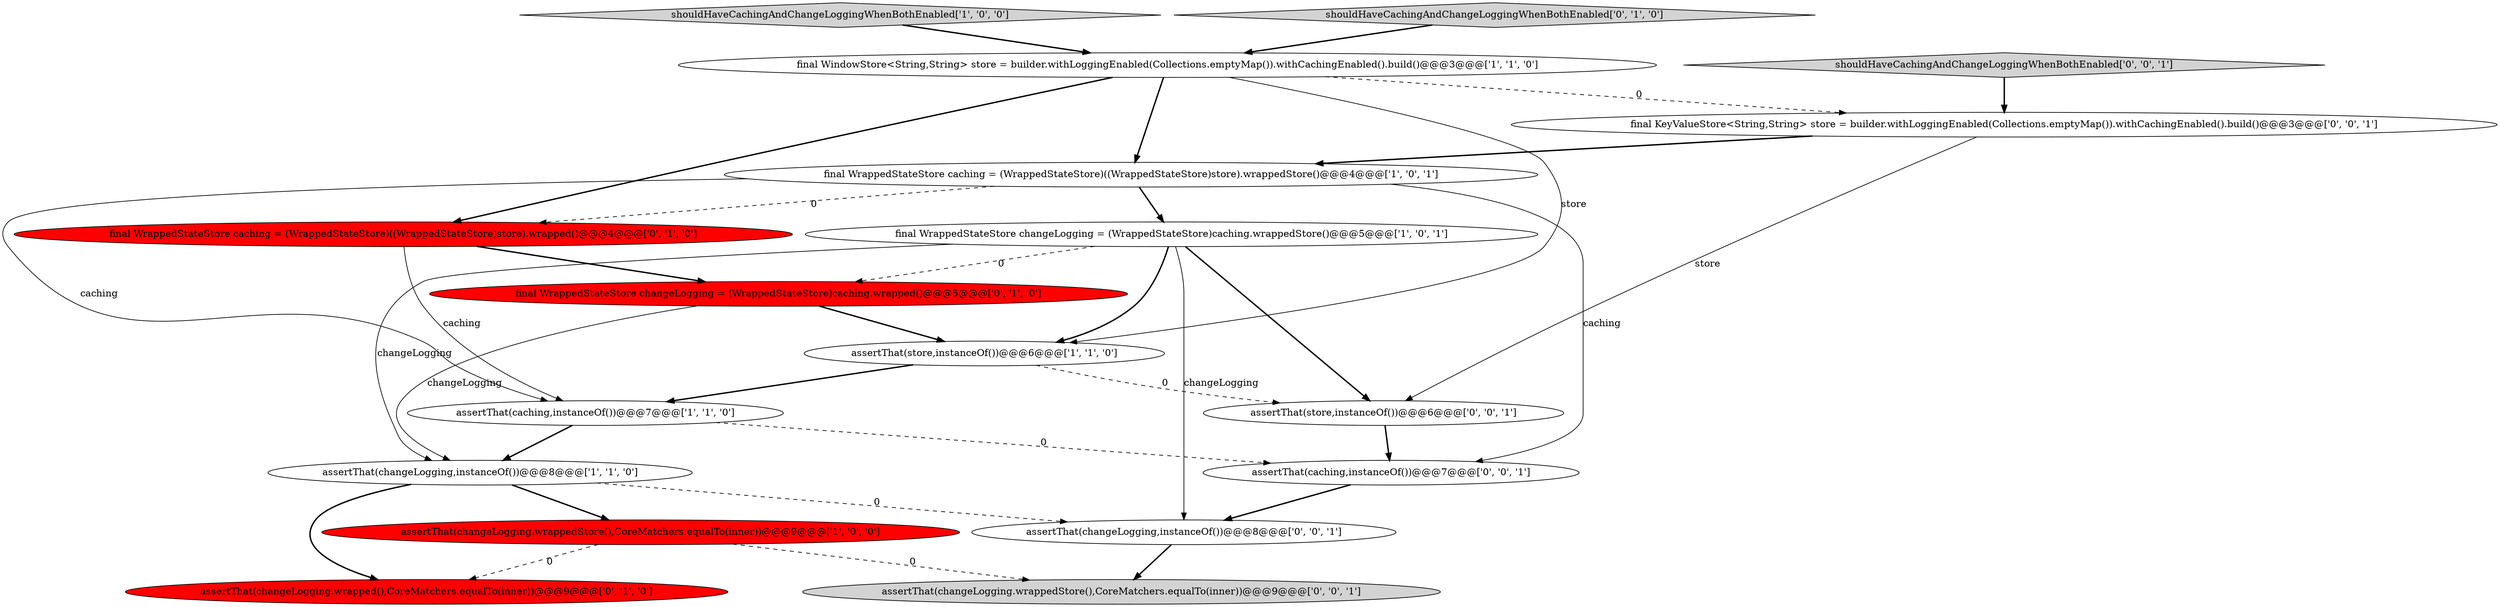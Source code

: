digraph {
1 [style = filled, label = "assertThat(store,instanceOf())@@@6@@@['1', '1', '0']", fillcolor = white, shape = ellipse image = "AAA0AAABBB1BBB"];
2 [style = filled, label = "assertThat(caching,instanceOf())@@@7@@@['1', '1', '0']", fillcolor = white, shape = ellipse image = "AAA0AAABBB1BBB"];
10 [style = filled, label = "assertThat(changeLogging.wrapped(),CoreMatchers.equalTo(inner))@@@9@@@['0', '1', '0']", fillcolor = red, shape = ellipse image = "AAA1AAABBB2BBB"];
3 [style = filled, label = "assertThat(changeLogging,instanceOf())@@@8@@@['1', '1', '0']", fillcolor = white, shape = ellipse image = "AAA0AAABBB1BBB"];
14 [style = filled, label = "final KeyValueStore<String,String> store = builder.withLoggingEnabled(Collections.emptyMap()).withCachingEnabled().build()@@@3@@@['0', '0', '1']", fillcolor = white, shape = ellipse image = "AAA0AAABBB3BBB"];
16 [style = filled, label = "assertThat(caching,instanceOf())@@@7@@@['0', '0', '1']", fillcolor = white, shape = ellipse image = "AAA0AAABBB3BBB"];
4 [style = filled, label = "final WindowStore<String,String> store = builder.withLoggingEnabled(Collections.emptyMap()).withCachingEnabled().build()@@@3@@@['1', '1', '0']", fillcolor = white, shape = ellipse image = "AAA0AAABBB1BBB"];
0 [style = filled, label = "shouldHaveCachingAndChangeLoggingWhenBothEnabled['1', '0', '0']", fillcolor = lightgray, shape = diamond image = "AAA0AAABBB1BBB"];
6 [style = filled, label = "final WrappedStateStore changeLogging = (WrappedStateStore)caching.wrappedStore()@@@5@@@['1', '0', '1']", fillcolor = white, shape = ellipse image = "AAA0AAABBB1BBB"];
8 [style = filled, label = "final WrappedStateStore caching = (WrappedStateStore)((WrappedStateStore)store).wrapped()@@@4@@@['0', '1', '0']", fillcolor = red, shape = ellipse image = "AAA1AAABBB2BBB"];
9 [style = filled, label = "final WrappedStateStore changeLogging = (WrappedStateStore)caching.wrapped()@@@5@@@['0', '1', '0']", fillcolor = red, shape = ellipse image = "AAA1AAABBB2BBB"];
15 [style = filled, label = "shouldHaveCachingAndChangeLoggingWhenBothEnabled['0', '0', '1']", fillcolor = lightgray, shape = diamond image = "AAA0AAABBB3BBB"];
17 [style = filled, label = "assertThat(changeLogging,instanceOf())@@@8@@@['0', '0', '1']", fillcolor = white, shape = ellipse image = "AAA0AAABBB3BBB"];
7 [style = filled, label = "assertThat(changeLogging.wrappedStore(),CoreMatchers.equalTo(inner))@@@9@@@['1', '0', '0']", fillcolor = red, shape = ellipse image = "AAA1AAABBB1BBB"];
11 [style = filled, label = "shouldHaveCachingAndChangeLoggingWhenBothEnabled['0', '1', '0']", fillcolor = lightgray, shape = diamond image = "AAA0AAABBB2BBB"];
12 [style = filled, label = "assertThat(store,instanceOf())@@@6@@@['0', '0', '1']", fillcolor = white, shape = ellipse image = "AAA0AAABBB3BBB"];
13 [style = filled, label = "assertThat(changeLogging.wrappedStore(),CoreMatchers.equalTo(inner))@@@9@@@['0', '0', '1']", fillcolor = lightgray, shape = ellipse image = "AAA0AAABBB3BBB"];
5 [style = filled, label = "final WrappedStateStore caching = (WrappedStateStore)((WrappedStateStore)store).wrappedStore()@@@4@@@['1', '0', '1']", fillcolor = white, shape = ellipse image = "AAA0AAABBB1BBB"];
3->17 [style = dashed, label="0"];
15->14 [style = bold, label=""];
2->3 [style = bold, label=""];
11->4 [style = bold, label=""];
6->9 [style = dashed, label="0"];
12->16 [style = bold, label=""];
16->17 [style = bold, label=""];
5->2 [style = solid, label="caching"];
6->1 [style = bold, label=""];
3->10 [style = bold, label=""];
1->12 [style = dashed, label="0"];
14->12 [style = solid, label="store"];
5->6 [style = bold, label=""];
3->7 [style = bold, label=""];
0->4 [style = bold, label=""];
2->16 [style = dashed, label="0"];
8->9 [style = bold, label=""];
8->2 [style = solid, label="caching"];
7->13 [style = dashed, label="0"];
4->1 [style = solid, label="store"];
5->16 [style = solid, label="caching"];
5->8 [style = dashed, label="0"];
4->8 [style = bold, label=""];
7->10 [style = dashed, label="0"];
4->14 [style = dashed, label="0"];
1->2 [style = bold, label=""];
17->13 [style = bold, label=""];
9->1 [style = bold, label=""];
9->3 [style = solid, label="changeLogging"];
4->5 [style = bold, label=""];
6->3 [style = solid, label="changeLogging"];
6->17 [style = solid, label="changeLogging"];
14->5 [style = bold, label=""];
6->12 [style = bold, label=""];
}
